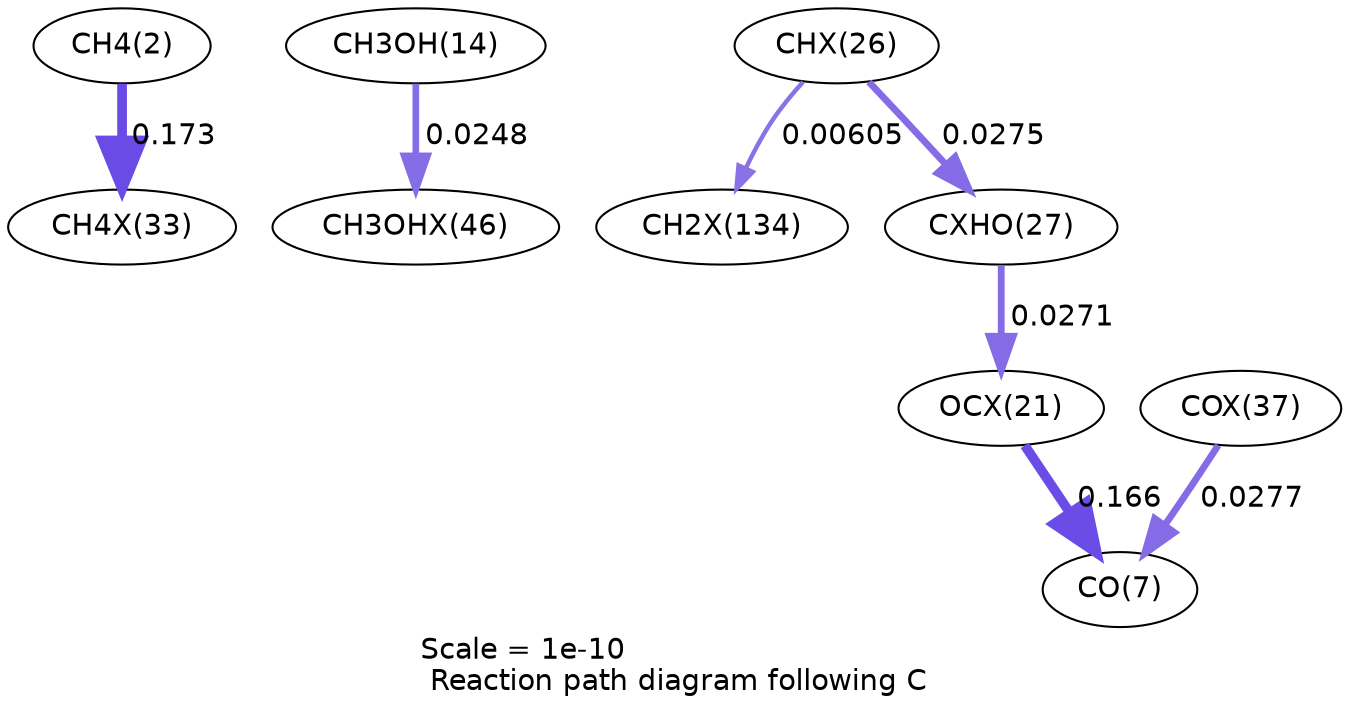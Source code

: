digraph reaction_paths {
center=1;
s4 -> s44[fontname="Helvetica", penwidth=4.67, arrowsize=2.34, color="0.7, 0.673, 0.9"
, label=" 0.173"];
s16 -> s54[fontname="Helvetica", penwidth=3.21, arrowsize=1.6, color="0.7, 0.525, 0.9"
, label=" 0.0248"];
s42 -> s58[fontname="Helvetica", penwidth=2.14, arrowsize=1.07, color="0.7, 0.506, 0.9"
, label=" 0.00605"];
s42 -> s43[fontname="Helvetica", penwidth=3.29, arrowsize=1.64, color="0.7, 0.527, 0.9"
, label=" 0.0275"];
s43 -> s38[fontname="Helvetica", penwidth=3.28, arrowsize=1.64, color="0.7, 0.527, 0.9"
, label=" 0.0271"];
s38 -> s9[fontname="Helvetica", penwidth=4.64, arrowsize=2.32, color="0.7, 0.666, 0.9"
, label=" 0.166"];
s48 -> s9[fontname="Helvetica", penwidth=3.29, arrowsize=1.65, color="0.7, 0.528, 0.9"
, label=" 0.0277"];
s4 [ fontname="Helvetica", label="CH4(2)"];
s9 [ fontname="Helvetica", label="CO(7)"];
s16 [ fontname="Helvetica", label="CH3OH(14)"];
s38 [ fontname="Helvetica", label="OCX(21)"];
s42 [ fontname="Helvetica", label="CHX(26)"];
s43 [ fontname="Helvetica", label="CXHO(27)"];
s44 [ fontname="Helvetica", label="CH4X(33)"];
s48 [ fontname="Helvetica", label="COX(37)"];
s54 [ fontname="Helvetica", label="CH3OHX(46)"];
s58 [ fontname="Helvetica", label="CH2X(134)"];
 label = "Scale = 1e-10\l Reaction path diagram following C";
 fontname = "Helvetica";
}
